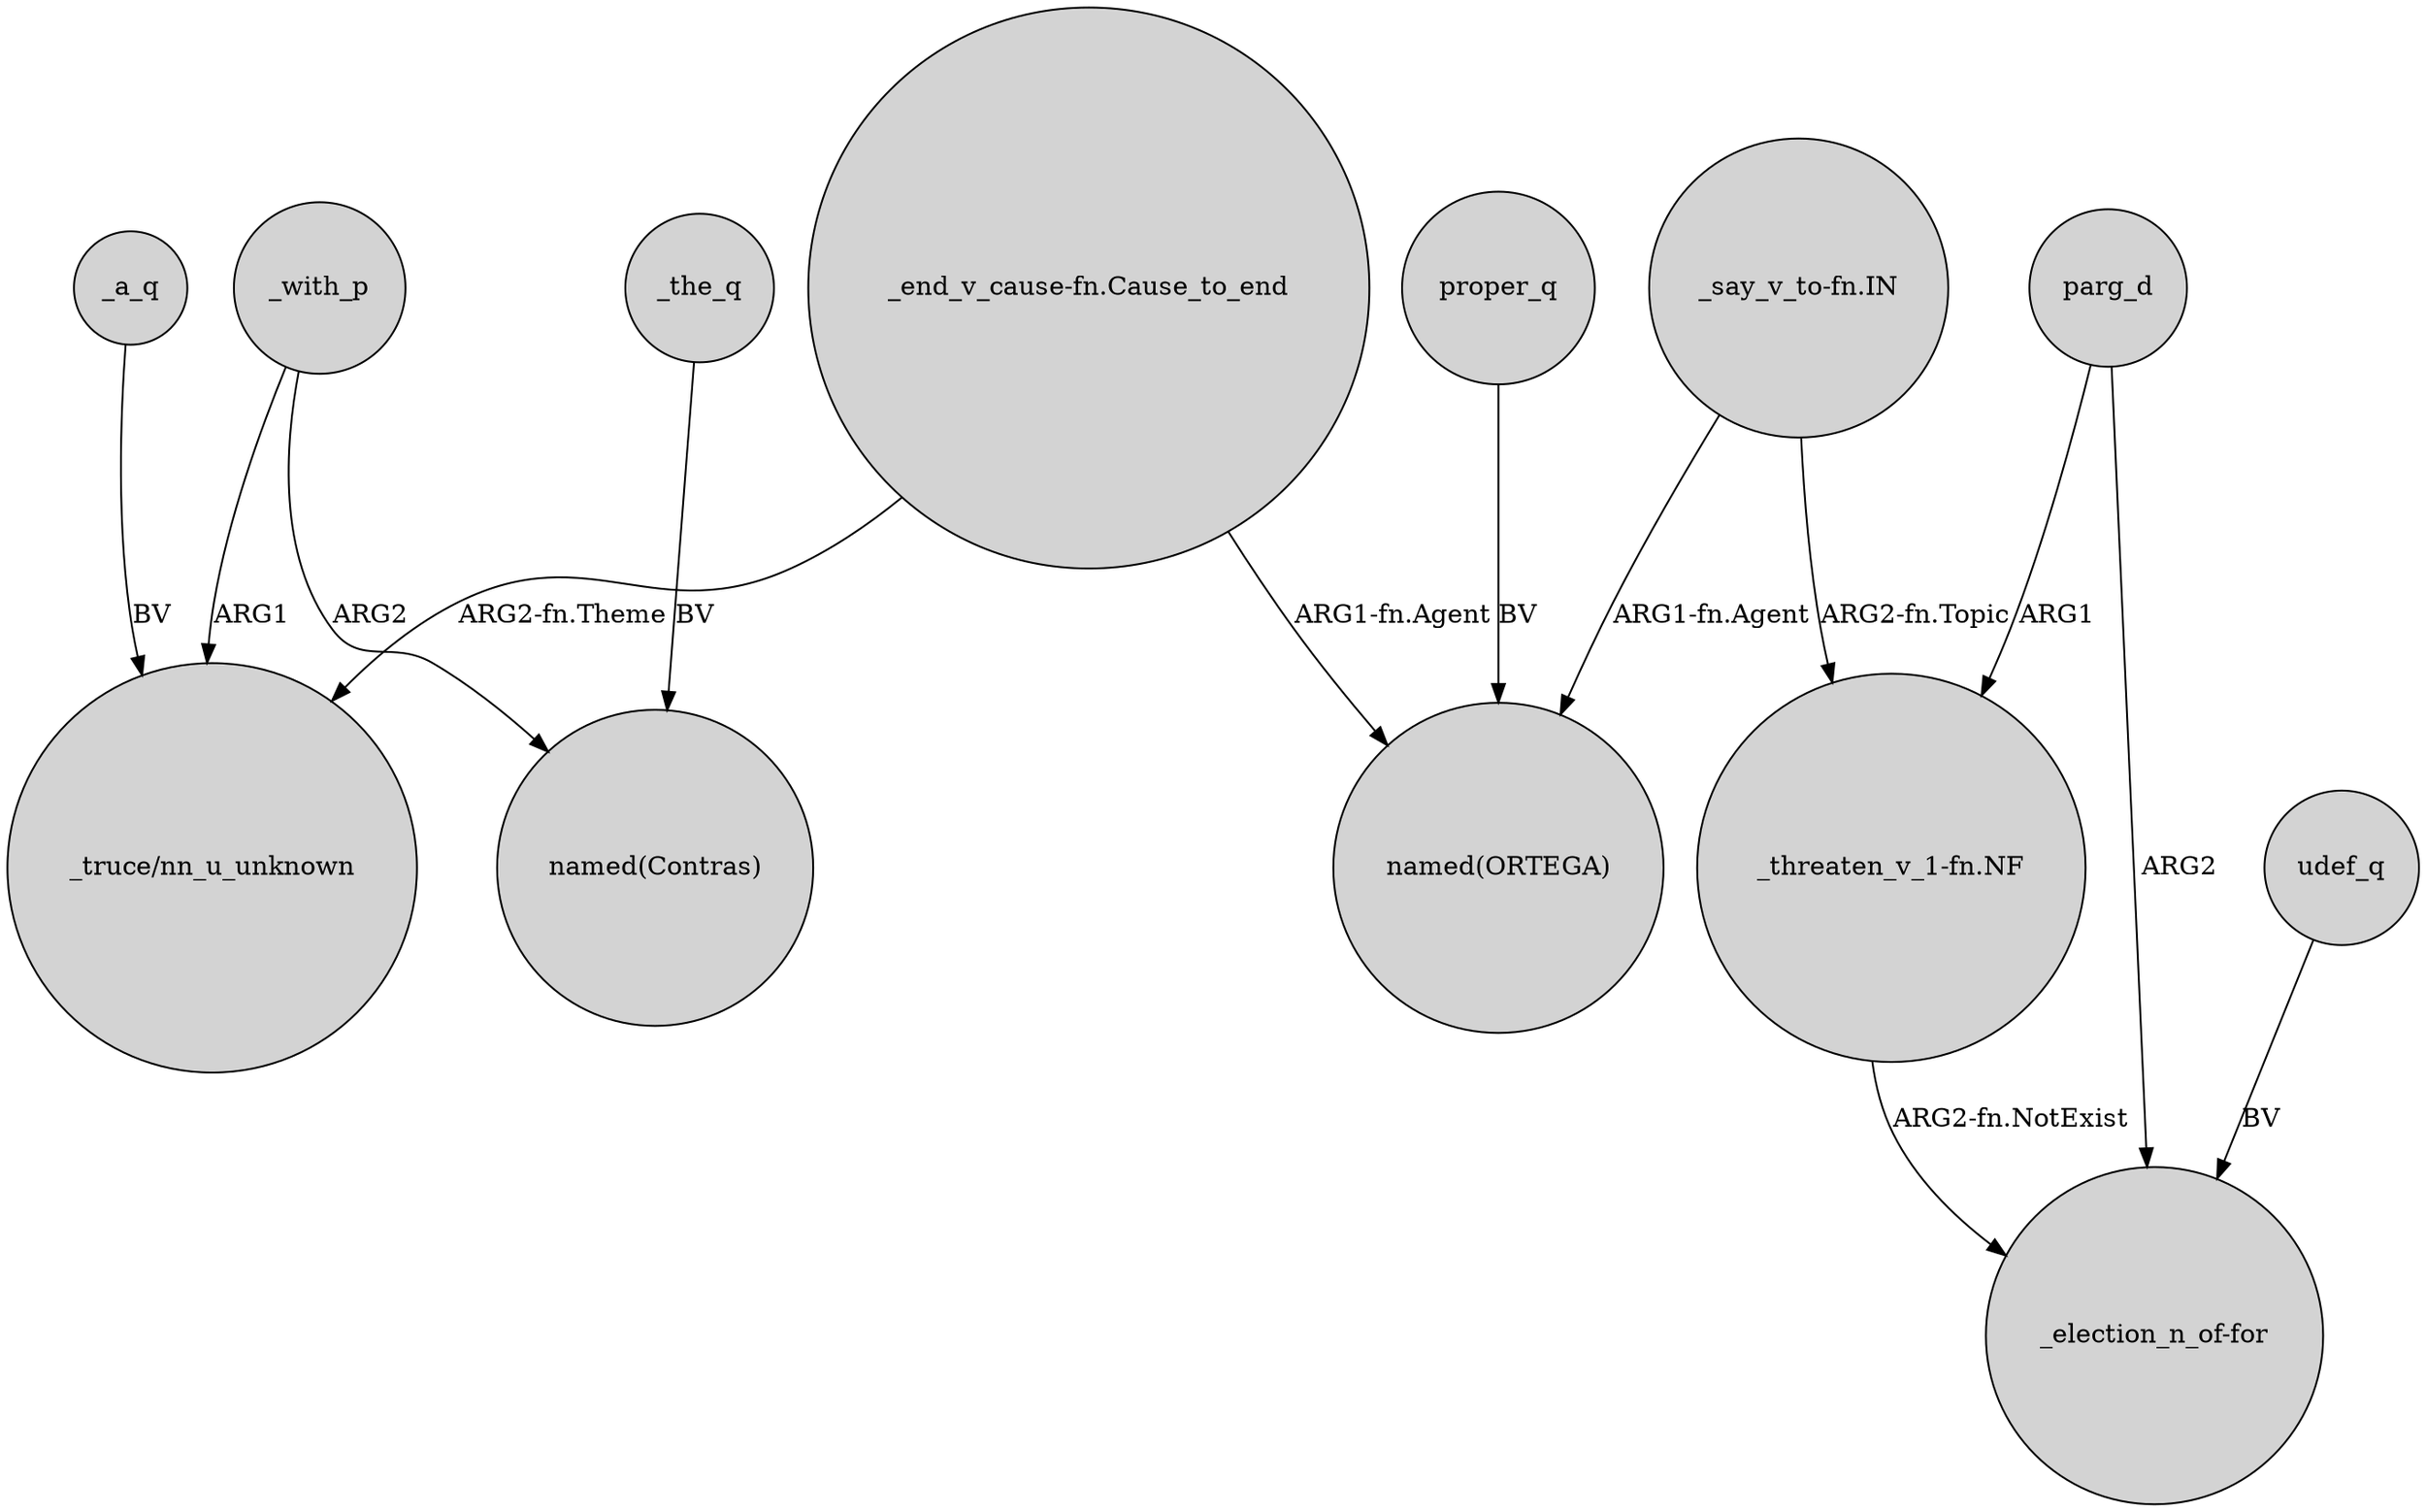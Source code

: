 digraph {
	node [shape=circle style=filled]
	"_end_v_cause-fn.Cause_to_end" -> "_truce/nn_u_unknown" [label="ARG2-fn.Theme"]
	proper_q -> "named(ORTEGA)" [label=BV]
	"_end_v_cause-fn.Cause_to_end" -> "named(ORTEGA)" [label="ARG1-fn.Agent"]
	_a_q -> "_truce/nn_u_unknown" [label=BV]
	"_threaten_v_1-fn.NF" -> "_election_n_of-for" [label="ARG2-fn.NotExist"]
	parg_d -> "_election_n_of-for" [label=ARG2]
	parg_d -> "_threaten_v_1-fn.NF" [label=ARG1]
	"_say_v_to-fn.IN" -> "named(ORTEGA)" [label="ARG1-fn.Agent"]
	_with_p -> "named(Contras)" [label=ARG2]
	udef_q -> "_election_n_of-for" [label=BV]
	_the_q -> "named(Contras)" [label=BV]
	"_say_v_to-fn.IN" -> "_threaten_v_1-fn.NF" [label="ARG2-fn.Topic"]
	_with_p -> "_truce/nn_u_unknown" [label=ARG1]
}
